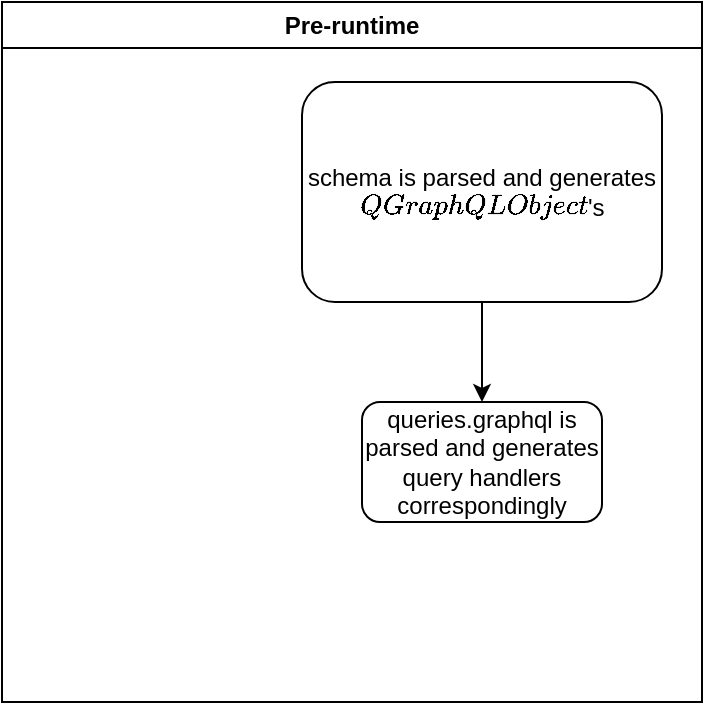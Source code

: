 <mxfile version="20.8.20" type="github">
  <diagram id="C5RBs43oDa-KdzZeNtuy" name="Page-1">
    <mxGraphModel dx="1091" dy="790" grid="1" gridSize="10" guides="1" tooltips="1" connect="1" arrows="1" fold="1" page="1" pageScale="1" pageWidth="827" pageHeight="1169" math="0" shadow="0">
      <root>
        <mxCell id="WIyWlLk6GJQsqaUBKTNV-0" />
        <mxCell id="WIyWlLk6GJQsqaUBKTNV-1" parent="WIyWlLk6GJQsqaUBKTNV-0" />
        <mxCell id="EOmv4hRw70twa0YLxiHF-4" value="Pre-runtime&lt;br&gt;" style="swimlane;whiteSpace=wrap;html=1;" vertex="1" parent="WIyWlLk6GJQsqaUBKTNV-1">
          <mxGeometry x="420" y="40" width="350" height="350" as="geometry" />
        </mxCell>
        <mxCell id="EOmv4hRw70twa0YLxiHF-8" value="" style="edgeStyle=orthogonalEdgeStyle;rounded=0;orthogonalLoop=1;jettySize=auto;html=1;" edge="1" parent="EOmv4hRw70twa0YLxiHF-4" source="EOmv4hRw70twa0YLxiHF-5" target="EOmv4hRw70twa0YLxiHF-7">
          <mxGeometry relative="1" as="geometry" />
        </mxCell>
        <mxCell id="EOmv4hRw70twa0YLxiHF-5" value="schema is parsed and generates `QGraphQLObject`&#39;s" style="rounded=1;whiteSpace=wrap;html=1;" vertex="1" parent="EOmv4hRw70twa0YLxiHF-4">
          <mxGeometry x="150" y="40" width="180" height="110" as="geometry" />
        </mxCell>
        <mxCell id="EOmv4hRw70twa0YLxiHF-7" value="queries.graphql is parsed and generates query handlers correspondingly" style="whiteSpace=wrap;html=1;rounded=1;" vertex="1" parent="EOmv4hRw70twa0YLxiHF-4">
          <mxGeometry x="180" y="200" width="120" height="60" as="geometry" />
        </mxCell>
      </root>
    </mxGraphModel>
  </diagram>
</mxfile>
